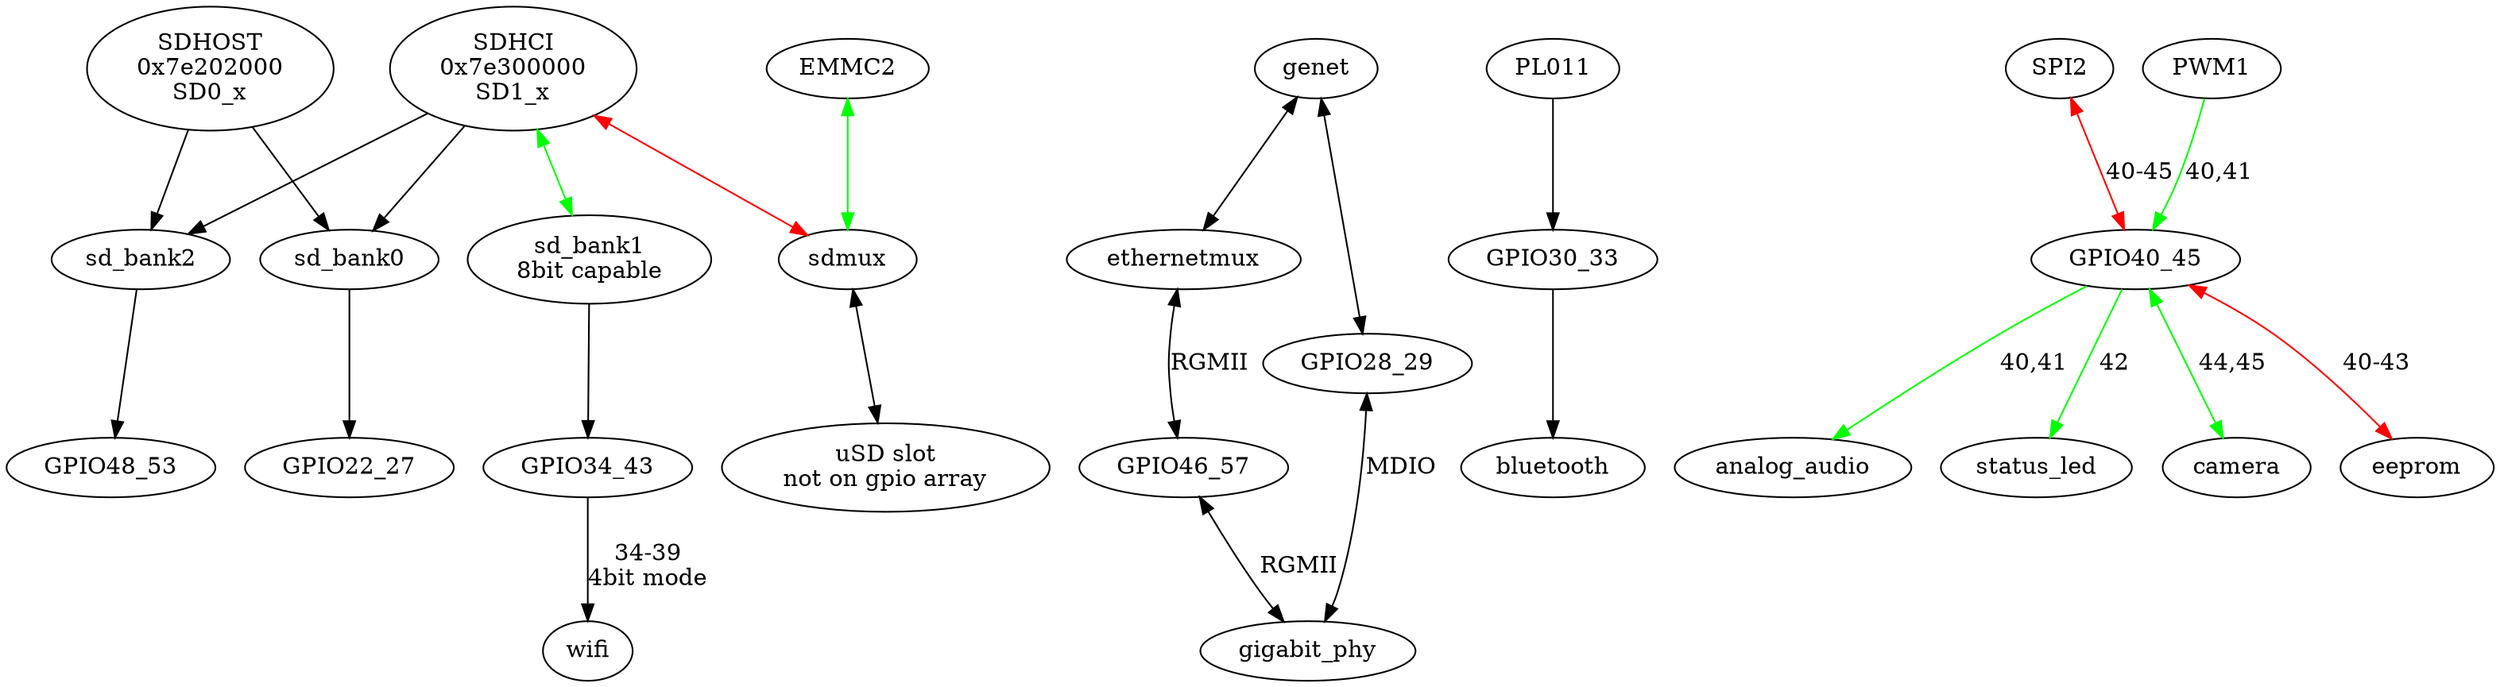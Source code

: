 digraph {
  sdhost [label="SDHOST\n0x7e202000\nSD0_x"]
  sdhci [label="SDHCI\n0x7e300000\nSD1_x"]
  EMMC2
  genet

  sd_bank0 -> GPIO22_27
  sd_bank1 -> GPIO34_43
  sd_bank2 -> GPIO48_53

  sdhost -> sd_bank0
  sdhost -> sd_bank2

  PL011 -> GPIO30_33

  EMMC2 -> sdmux [color=green,dir=both]

  sdhci -> sd_bank0
  sdhci -> sd_bank1 [color=green,dir=both]
  sdhci -> sd_bank2
  sdhci -> sdmux [color=red,dir=both]

  genet -> ethernetmux [dir=both]
  genet -> GPIO28_29 [dir=both]
  ethernetmux -> GPIO46_57 [label="RGMII",dir=both]

  sdmux -> uSD [dir=both]

  uSD [label="uSD slot\nnot on gpio array"]
  sd_bank1 [label="sd_bank1\n8bit capable"]

  SPI2 -> GPIO40_45 [label="40-45",color=red,dir=both]
  PWM1 -> GPIO40_45 [label="40,41",color=green]

  GPIO28_29 -> gigabit_phy [label="MDIO",dir=both]
  GPIO30_33 -> bluetooth
  GPIO34_43 -> wifi [label="34-39\n4bit mode"]
  GPIO40_45 -> analog_audio [label="40,41",color=green]
  GPIO40_45 -> status_led [label="42",color=green]
  GPIO40_45 -> camera [label="44,45",color=green,dir=both]
  GPIO40_45 -> eeprom [label="40-43",color=red,dir=both]
  GPIO46_57 -> gigabit_phy [label="RGMII",dir=both]
}
